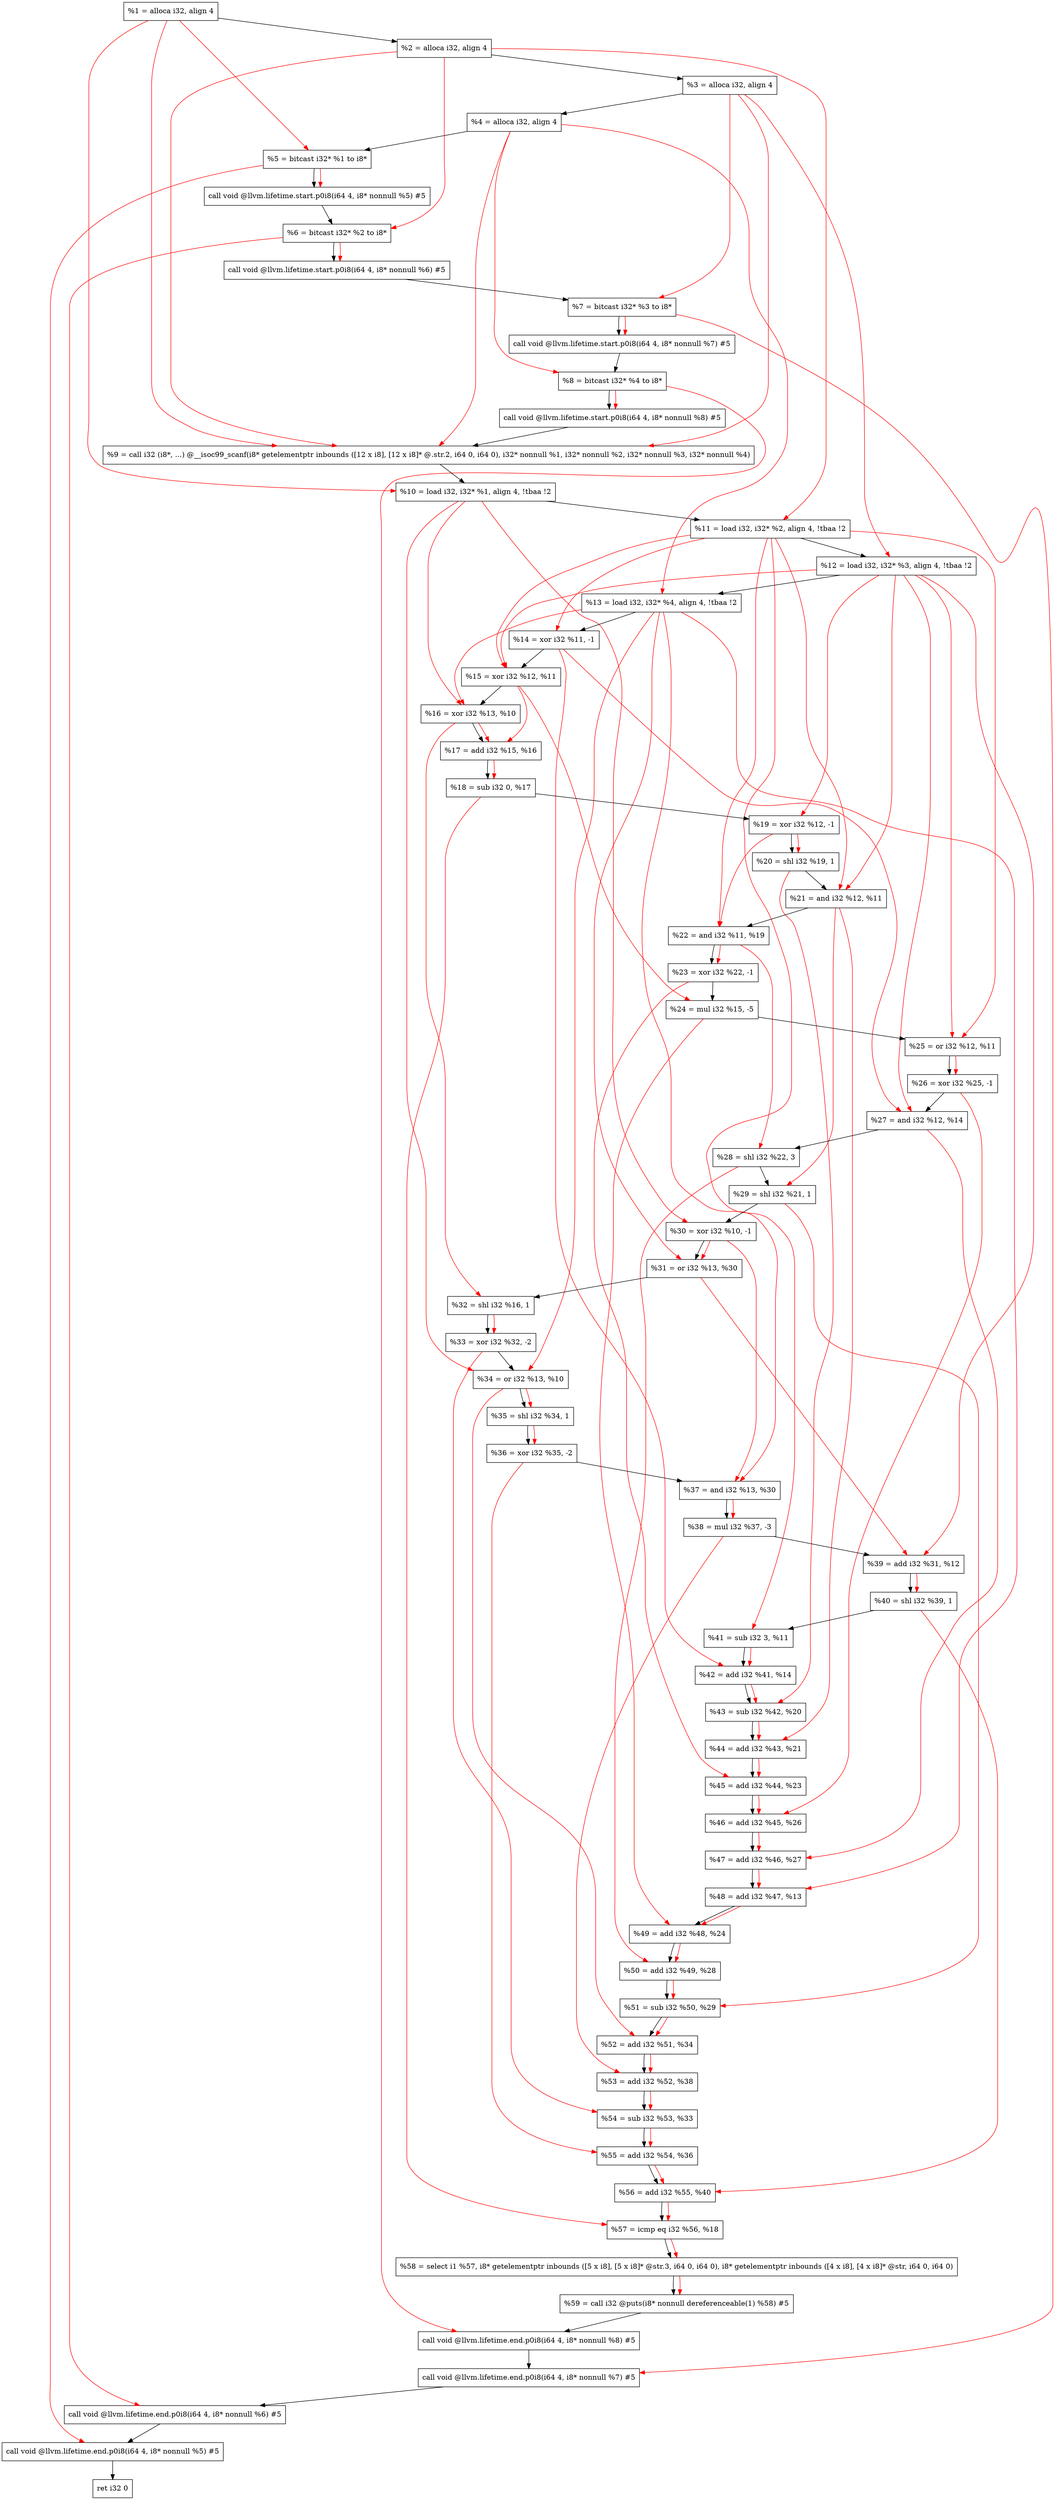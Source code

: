 digraph "DFG for'main' function" {
	Node0x9d3e98[shape=record, label="  %1 = alloca i32, align 4"];
	Node0x9d3f18[shape=record, label="  %2 = alloca i32, align 4"];
	Node0x9d3fa8[shape=record, label="  %3 = alloca i32, align 4"];
	Node0x9d4008[shape=record, label="  %4 = alloca i32, align 4"];
	Node0x9d40b8[shape=record, label="  %5 = bitcast i32* %1 to i8*"];
	Node0x9d44e8[shape=record, label="  call void @llvm.lifetime.start.p0i8(i64 4, i8* nonnull %5) #5"];
	Node0x9d45c8[shape=record, label="  %6 = bitcast i32* %2 to i8*"];
	Node0x9d46c8[shape=record, label="  call void @llvm.lifetime.start.p0i8(i64 4, i8* nonnull %6) #5"];
	Node0x9d4788[shape=record, label="  %7 = bitcast i32* %3 to i8*"];
	Node0x9d4838[shape=record, label="  call void @llvm.lifetime.start.p0i8(i64 4, i8* nonnull %7) #5"];
	Node0x9d48f8[shape=record, label="  %8 = bitcast i32* %4 to i8*"];
	Node0x9d49a8[shape=record, label="  call void @llvm.lifetime.start.p0i8(i64 4, i8* nonnull %8) #5"];
	Node0x9cec00[shape=record, label="  %9 = call i32 (i8*, ...) @__isoc99_scanf(i8* getelementptr inbounds ([12 x i8], [12 x i8]* @.str.2, i64 0, i64 0), i32* nonnull %1, i32* nonnull %2, i32* nonnull %3, i32* nonnull %4)"];
	Node0x9d4ba8[shape=record, label="  %10 = load i32, i32* %1, align 4, !tbaa !2"];
	Node0x9d5b18[shape=record, label="  %11 = load i32, i32* %2, align 4, !tbaa !2"];
	Node0x9d6188[shape=record, label="  %12 = load i32, i32* %3, align 4, !tbaa !2"];
	Node0x9d61e8[shape=record, label="  %13 = load i32, i32* %4, align 4, !tbaa !2"];
	Node0x9d6260[shape=record, label="  %14 = xor i32 %11, -1"];
	Node0x9d62d0[shape=record, label="  %15 = xor i32 %12, %11"];
	Node0x9d6340[shape=record, label="  %16 = xor i32 %13, %10"];
	Node0x9d63b0[shape=record, label="  %17 = add i32 %15, %16"];
	Node0x9d6420[shape=record, label="  %18 = sub i32 0, %17"];
	Node0x9d6490[shape=record, label="  %19 = xor i32 %12, -1"];
	Node0x9d6500[shape=record, label="  %20 = shl i32 %19, 1"];
	Node0x9d6570[shape=record, label="  %21 = and i32 %12, %11"];
	Node0x9d65e0[shape=record, label="  %22 = and i32 %11, %19"];
	Node0x9d6650[shape=record, label="  %23 = xor i32 %22, -1"];
	Node0x9d66c0[shape=record, label="  %24 = mul i32 %15, -5"];
	Node0x9d6730[shape=record, label="  %25 = or i32 %12, %11"];
	Node0x9d67a0[shape=record, label="  %26 = xor i32 %25, -1"];
	Node0x9d6810[shape=record, label="  %27 = and i32 %12, %14"];
	Node0x9d6880[shape=record, label="  %28 = shl i32 %22, 3"];
	Node0x9d68f0[shape=record, label="  %29 = shl i32 %21, 1"];
	Node0x9d6960[shape=record, label="  %30 = xor i32 %10, -1"];
	Node0x9d69d0[shape=record, label="  %31 = or i32 %13, %30"];
	Node0x9d6a40[shape=record, label="  %32 = shl i32 %16, 1"];
	Node0x9d6ab0[shape=record, label="  %33 = xor i32 %32, -2"];
	Node0x9d6b20[shape=record, label="  %34 = or i32 %13, %10"];
	Node0x9d6b90[shape=record, label="  %35 = shl i32 %34, 1"];
	Node0x9d6c00[shape=record, label="  %36 = xor i32 %35, -2"];
	Node0x9d6c70[shape=record, label="  %37 = and i32 %13, %30"];
	Node0x9d6ce0[shape=record, label="  %38 = mul i32 %37, -3"];
	Node0x9d6d50[shape=record, label="  %39 = add i32 %31, %12"];
	Node0x9d6dc0[shape=record, label="  %40 = shl i32 %39, 1"];
	Node0x9d6e30[shape=record, label="  %41 = sub i32 3, %11"];
	Node0x9d6ea0[shape=record, label="  %42 = add i32 %41, %14"];
	Node0x9d6f10[shape=record, label="  %43 = sub i32 %42, %20"];
	Node0x9d6f80[shape=record, label="  %44 = add i32 %43, %21"];
	Node0x9d6ff0[shape=record, label="  %45 = add i32 %44, %23"];
	Node0x9d7060[shape=record, label="  %46 = add i32 %45, %26"];
	Node0x9d70d0[shape=record, label="  %47 = add i32 %46, %27"];
	Node0x9d7140[shape=record, label="  %48 = add i32 %47, %13"];
	Node0x9d71b0[shape=record, label="  %49 = add i32 %48, %24"];
	Node0x9d7220[shape=record, label="  %50 = add i32 %49, %28"];
	Node0x9d7290[shape=record, label="  %51 = sub i32 %50, %29"];
	Node0x9d7300[shape=record, label="  %52 = add i32 %51, %34"];
	Node0x9d7370[shape=record, label="  %53 = add i32 %52, %38"];
	Node0x9d73e0[shape=record, label="  %54 = sub i32 %53, %33"];
	Node0x9d7450[shape=record, label="  %55 = add i32 %54, %36"];
	Node0x9d74c0[shape=record, label="  %56 = add i32 %55, %40"];
	Node0x9d7530[shape=record, label="  %57 = icmp eq i32 %56, %18"];
	Node0x9738b8[shape=record, label="  %58 = select i1 %57, i8* getelementptr inbounds ([5 x i8], [5 x i8]* @str.3, i64 0, i64 0), i8* getelementptr inbounds ([4 x i8], [4 x i8]* @str, i64 0, i64 0)"];
	Node0x9d75c0[shape=record, label="  %59 = call i32 @puts(i8* nonnull dereferenceable(1) %58) #5"];
	Node0x9d7868[shape=record, label="  call void @llvm.lifetime.end.p0i8(i64 4, i8* nonnull %8) #5"];
	Node0x9d79c8[shape=record, label="  call void @llvm.lifetime.end.p0i8(i64 4, i8* nonnull %7) #5"];
	Node0x9d7ad8[shape=record, label="  call void @llvm.lifetime.end.p0i8(i64 4, i8* nonnull %6) #5"];
	Node0x9d7be8[shape=record, label="  call void @llvm.lifetime.end.p0i8(i64 4, i8* nonnull %5) #5"];
	Node0x9d7ca8[shape=record, label="  ret i32 0"];
	Node0x9d3e98 -> Node0x9d3f18;
	Node0x9d3f18 -> Node0x9d3fa8;
	Node0x9d3fa8 -> Node0x9d4008;
	Node0x9d4008 -> Node0x9d40b8;
	Node0x9d40b8 -> Node0x9d44e8;
	Node0x9d44e8 -> Node0x9d45c8;
	Node0x9d45c8 -> Node0x9d46c8;
	Node0x9d46c8 -> Node0x9d4788;
	Node0x9d4788 -> Node0x9d4838;
	Node0x9d4838 -> Node0x9d48f8;
	Node0x9d48f8 -> Node0x9d49a8;
	Node0x9d49a8 -> Node0x9cec00;
	Node0x9cec00 -> Node0x9d4ba8;
	Node0x9d4ba8 -> Node0x9d5b18;
	Node0x9d5b18 -> Node0x9d6188;
	Node0x9d6188 -> Node0x9d61e8;
	Node0x9d61e8 -> Node0x9d6260;
	Node0x9d6260 -> Node0x9d62d0;
	Node0x9d62d0 -> Node0x9d6340;
	Node0x9d6340 -> Node0x9d63b0;
	Node0x9d63b0 -> Node0x9d6420;
	Node0x9d6420 -> Node0x9d6490;
	Node0x9d6490 -> Node0x9d6500;
	Node0x9d6500 -> Node0x9d6570;
	Node0x9d6570 -> Node0x9d65e0;
	Node0x9d65e0 -> Node0x9d6650;
	Node0x9d6650 -> Node0x9d66c0;
	Node0x9d66c0 -> Node0x9d6730;
	Node0x9d6730 -> Node0x9d67a0;
	Node0x9d67a0 -> Node0x9d6810;
	Node0x9d6810 -> Node0x9d6880;
	Node0x9d6880 -> Node0x9d68f0;
	Node0x9d68f0 -> Node0x9d6960;
	Node0x9d6960 -> Node0x9d69d0;
	Node0x9d69d0 -> Node0x9d6a40;
	Node0x9d6a40 -> Node0x9d6ab0;
	Node0x9d6ab0 -> Node0x9d6b20;
	Node0x9d6b20 -> Node0x9d6b90;
	Node0x9d6b90 -> Node0x9d6c00;
	Node0x9d6c00 -> Node0x9d6c70;
	Node0x9d6c70 -> Node0x9d6ce0;
	Node0x9d6ce0 -> Node0x9d6d50;
	Node0x9d6d50 -> Node0x9d6dc0;
	Node0x9d6dc0 -> Node0x9d6e30;
	Node0x9d6e30 -> Node0x9d6ea0;
	Node0x9d6ea0 -> Node0x9d6f10;
	Node0x9d6f10 -> Node0x9d6f80;
	Node0x9d6f80 -> Node0x9d6ff0;
	Node0x9d6ff0 -> Node0x9d7060;
	Node0x9d7060 -> Node0x9d70d0;
	Node0x9d70d0 -> Node0x9d7140;
	Node0x9d7140 -> Node0x9d71b0;
	Node0x9d71b0 -> Node0x9d7220;
	Node0x9d7220 -> Node0x9d7290;
	Node0x9d7290 -> Node0x9d7300;
	Node0x9d7300 -> Node0x9d7370;
	Node0x9d7370 -> Node0x9d73e0;
	Node0x9d73e0 -> Node0x9d7450;
	Node0x9d7450 -> Node0x9d74c0;
	Node0x9d74c0 -> Node0x9d7530;
	Node0x9d7530 -> Node0x9738b8;
	Node0x9738b8 -> Node0x9d75c0;
	Node0x9d75c0 -> Node0x9d7868;
	Node0x9d7868 -> Node0x9d79c8;
	Node0x9d79c8 -> Node0x9d7ad8;
	Node0x9d7ad8 -> Node0x9d7be8;
	Node0x9d7be8 -> Node0x9d7ca8;
edge [color=red]
	Node0x9d3e98 -> Node0x9d40b8;
	Node0x9d40b8 -> Node0x9d44e8;
	Node0x9d3f18 -> Node0x9d45c8;
	Node0x9d45c8 -> Node0x9d46c8;
	Node0x9d3fa8 -> Node0x9d4788;
	Node0x9d4788 -> Node0x9d4838;
	Node0x9d4008 -> Node0x9d48f8;
	Node0x9d48f8 -> Node0x9d49a8;
	Node0x9d3e98 -> Node0x9cec00;
	Node0x9d3f18 -> Node0x9cec00;
	Node0x9d3fa8 -> Node0x9cec00;
	Node0x9d4008 -> Node0x9cec00;
	Node0x9d3e98 -> Node0x9d4ba8;
	Node0x9d3f18 -> Node0x9d5b18;
	Node0x9d3fa8 -> Node0x9d6188;
	Node0x9d4008 -> Node0x9d61e8;
	Node0x9d5b18 -> Node0x9d6260;
	Node0x9d6188 -> Node0x9d62d0;
	Node0x9d5b18 -> Node0x9d62d0;
	Node0x9d61e8 -> Node0x9d6340;
	Node0x9d4ba8 -> Node0x9d6340;
	Node0x9d62d0 -> Node0x9d63b0;
	Node0x9d6340 -> Node0x9d63b0;
	Node0x9d63b0 -> Node0x9d6420;
	Node0x9d6188 -> Node0x9d6490;
	Node0x9d6490 -> Node0x9d6500;
	Node0x9d6188 -> Node0x9d6570;
	Node0x9d5b18 -> Node0x9d6570;
	Node0x9d5b18 -> Node0x9d65e0;
	Node0x9d6490 -> Node0x9d65e0;
	Node0x9d65e0 -> Node0x9d6650;
	Node0x9d62d0 -> Node0x9d66c0;
	Node0x9d6188 -> Node0x9d6730;
	Node0x9d5b18 -> Node0x9d6730;
	Node0x9d6730 -> Node0x9d67a0;
	Node0x9d6188 -> Node0x9d6810;
	Node0x9d6260 -> Node0x9d6810;
	Node0x9d65e0 -> Node0x9d6880;
	Node0x9d6570 -> Node0x9d68f0;
	Node0x9d4ba8 -> Node0x9d6960;
	Node0x9d61e8 -> Node0x9d69d0;
	Node0x9d6960 -> Node0x9d69d0;
	Node0x9d6340 -> Node0x9d6a40;
	Node0x9d6a40 -> Node0x9d6ab0;
	Node0x9d61e8 -> Node0x9d6b20;
	Node0x9d4ba8 -> Node0x9d6b20;
	Node0x9d6b20 -> Node0x9d6b90;
	Node0x9d6b90 -> Node0x9d6c00;
	Node0x9d61e8 -> Node0x9d6c70;
	Node0x9d6960 -> Node0x9d6c70;
	Node0x9d6c70 -> Node0x9d6ce0;
	Node0x9d69d0 -> Node0x9d6d50;
	Node0x9d6188 -> Node0x9d6d50;
	Node0x9d6d50 -> Node0x9d6dc0;
	Node0x9d5b18 -> Node0x9d6e30;
	Node0x9d6e30 -> Node0x9d6ea0;
	Node0x9d6260 -> Node0x9d6ea0;
	Node0x9d6ea0 -> Node0x9d6f10;
	Node0x9d6500 -> Node0x9d6f10;
	Node0x9d6f10 -> Node0x9d6f80;
	Node0x9d6570 -> Node0x9d6f80;
	Node0x9d6f80 -> Node0x9d6ff0;
	Node0x9d6650 -> Node0x9d6ff0;
	Node0x9d6ff0 -> Node0x9d7060;
	Node0x9d67a0 -> Node0x9d7060;
	Node0x9d7060 -> Node0x9d70d0;
	Node0x9d6810 -> Node0x9d70d0;
	Node0x9d70d0 -> Node0x9d7140;
	Node0x9d61e8 -> Node0x9d7140;
	Node0x9d7140 -> Node0x9d71b0;
	Node0x9d66c0 -> Node0x9d71b0;
	Node0x9d71b0 -> Node0x9d7220;
	Node0x9d6880 -> Node0x9d7220;
	Node0x9d7220 -> Node0x9d7290;
	Node0x9d68f0 -> Node0x9d7290;
	Node0x9d7290 -> Node0x9d7300;
	Node0x9d6b20 -> Node0x9d7300;
	Node0x9d7300 -> Node0x9d7370;
	Node0x9d6ce0 -> Node0x9d7370;
	Node0x9d7370 -> Node0x9d73e0;
	Node0x9d6ab0 -> Node0x9d73e0;
	Node0x9d73e0 -> Node0x9d7450;
	Node0x9d6c00 -> Node0x9d7450;
	Node0x9d7450 -> Node0x9d74c0;
	Node0x9d6dc0 -> Node0x9d74c0;
	Node0x9d74c0 -> Node0x9d7530;
	Node0x9d6420 -> Node0x9d7530;
	Node0x9d7530 -> Node0x9738b8;
	Node0x9738b8 -> Node0x9d75c0;
	Node0x9d48f8 -> Node0x9d7868;
	Node0x9d4788 -> Node0x9d79c8;
	Node0x9d45c8 -> Node0x9d7ad8;
	Node0x9d40b8 -> Node0x9d7be8;
}
